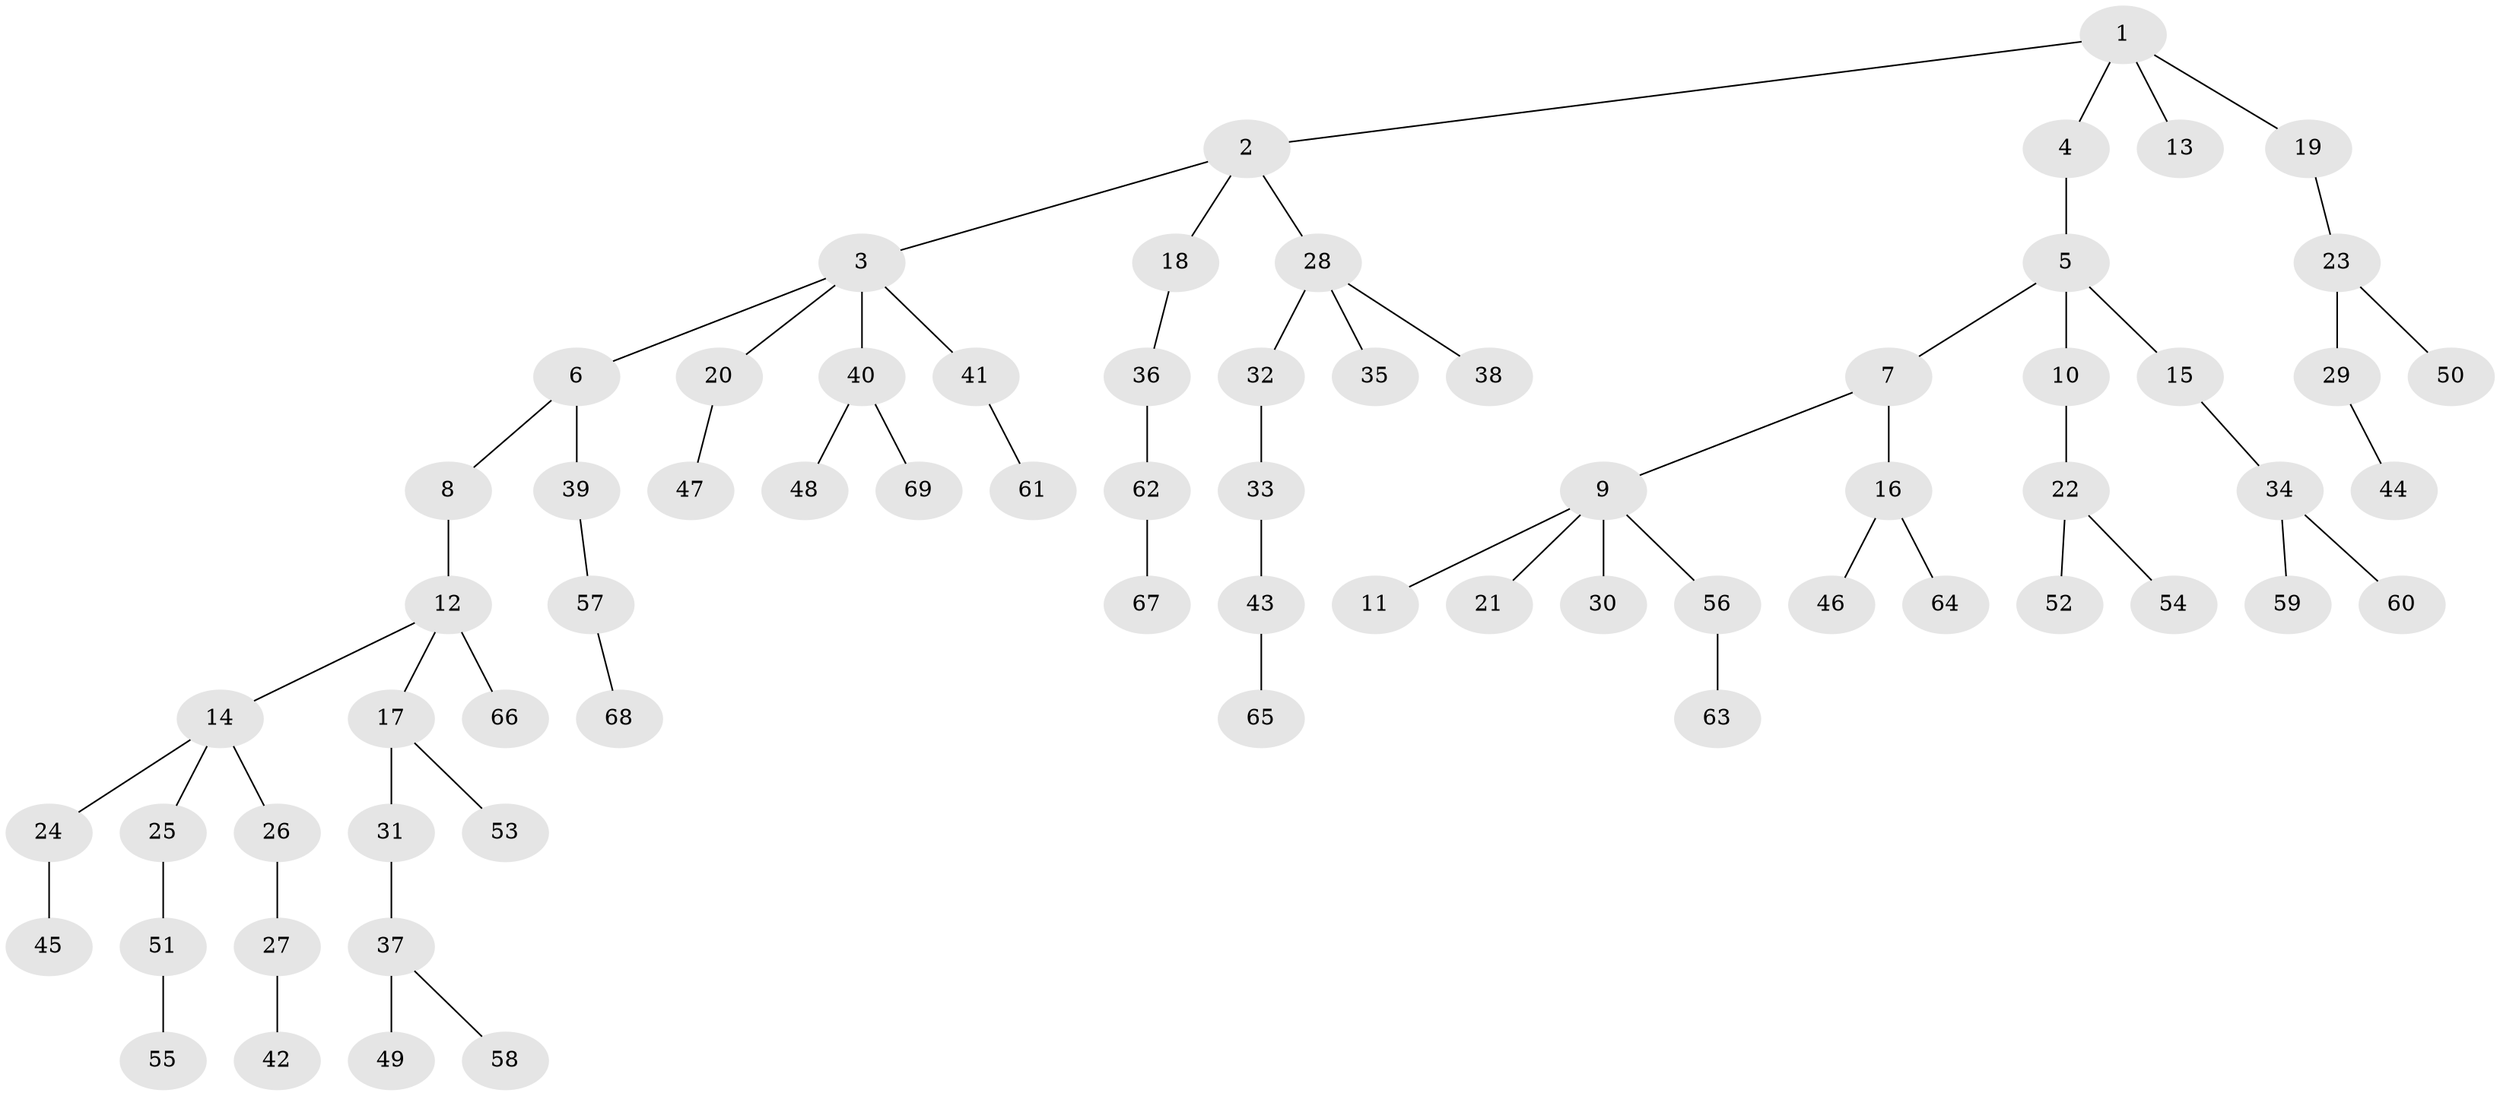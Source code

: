 // Generated by graph-tools (version 1.1) at 2025/26/03/09/25 03:26:32]
// undirected, 69 vertices, 68 edges
graph export_dot {
graph [start="1"]
  node [color=gray90,style=filled];
  1;
  2;
  3;
  4;
  5;
  6;
  7;
  8;
  9;
  10;
  11;
  12;
  13;
  14;
  15;
  16;
  17;
  18;
  19;
  20;
  21;
  22;
  23;
  24;
  25;
  26;
  27;
  28;
  29;
  30;
  31;
  32;
  33;
  34;
  35;
  36;
  37;
  38;
  39;
  40;
  41;
  42;
  43;
  44;
  45;
  46;
  47;
  48;
  49;
  50;
  51;
  52;
  53;
  54;
  55;
  56;
  57;
  58;
  59;
  60;
  61;
  62;
  63;
  64;
  65;
  66;
  67;
  68;
  69;
  1 -- 2;
  1 -- 4;
  1 -- 13;
  1 -- 19;
  2 -- 3;
  2 -- 18;
  2 -- 28;
  3 -- 6;
  3 -- 20;
  3 -- 40;
  3 -- 41;
  4 -- 5;
  5 -- 7;
  5 -- 10;
  5 -- 15;
  6 -- 8;
  6 -- 39;
  7 -- 9;
  7 -- 16;
  8 -- 12;
  9 -- 11;
  9 -- 21;
  9 -- 30;
  9 -- 56;
  10 -- 22;
  12 -- 14;
  12 -- 17;
  12 -- 66;
  14 -- 24;
  14 -- 25;
  14 -- 26;
  15 -- 34;
  16 -- 46;
  16 -- 64;
  17 -- 31;
  17 -- 53;
  18 -- 36;
  19 -- 23;
  20 -- 47;
  22 -- 52;
  22 -- 54;
  23 -- 29;
  23 -- 50;
  24 -- 45;
  25 -- 51;
  26 -- 27;
  27 -- 42;
  28 -- 32;
  28 -- 35;
  28 -- 38;
  29 -- 44;
  31 -- 37;
  32 -- 33;
  33 -- 43;
  34 -- 59;
  34 -- 60;
  36 -- 62;
  37 -- 49;
  37 -- 58;
  39 -- 57;
  40 -- 48;
  40 -- 69;
  41 -- 61;
  43 -- 65;
  51 -- 55;
  56 -- 63;
  57 -- 68;
  62 -- 67;
}
